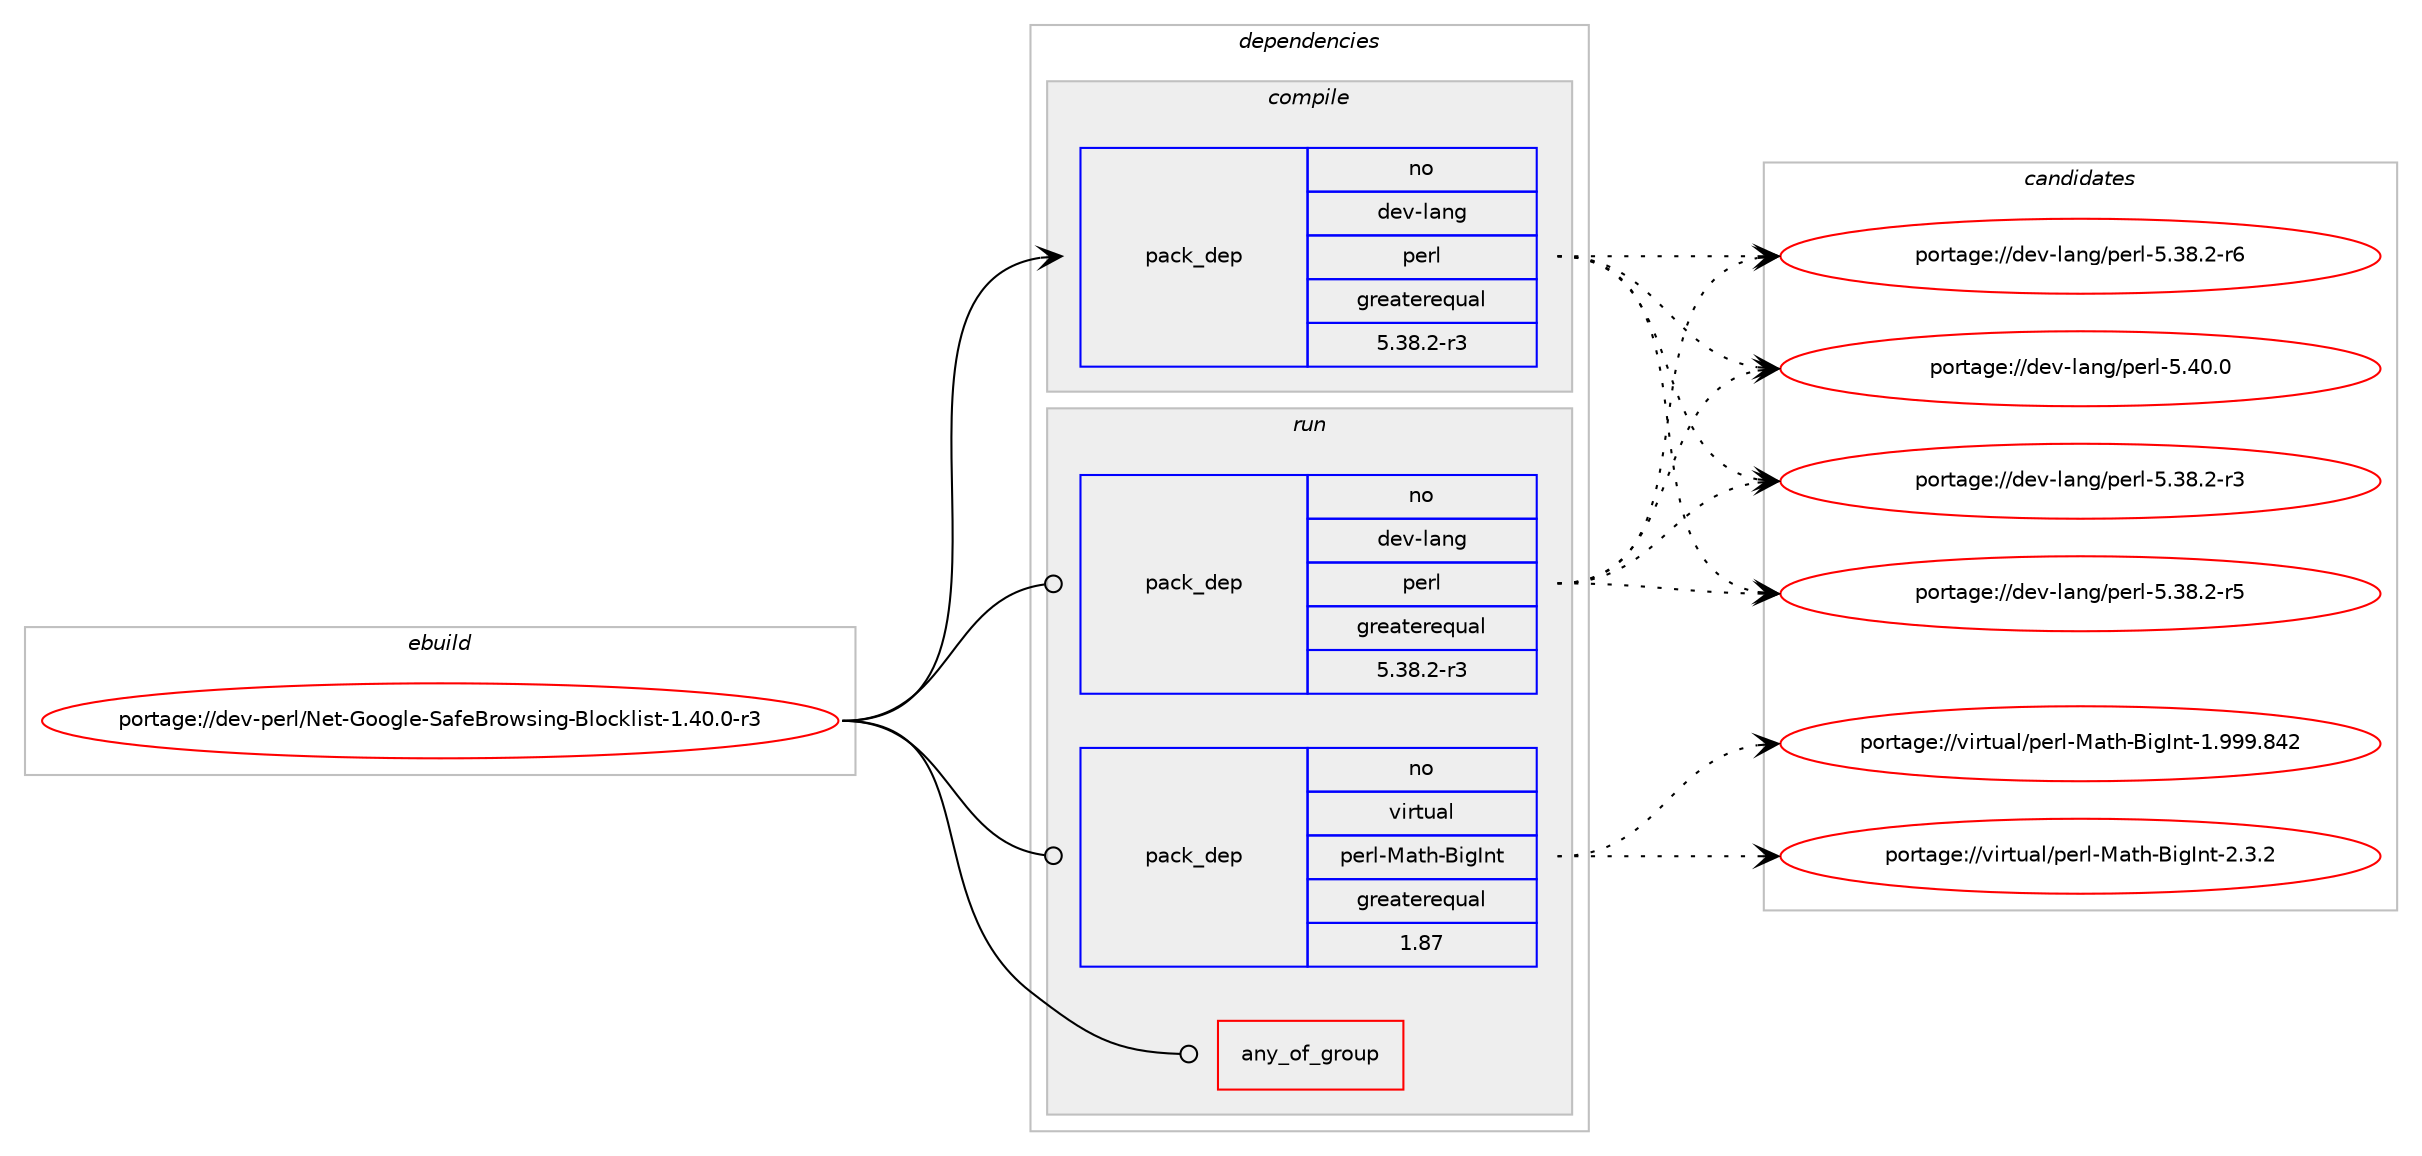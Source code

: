 digraph prolog {

# *************
# Graph options
# *************

newrank=true;
concentrate=true;
compound=true;
graph [rankdir=LR,fontname=Helvetica,fontsize=10,ranksep=1.5];#, ranksep=2.5, nodesep=0.2];
edge  [arrowhead=vee];
node  [fontname=Helvetica,fontsize=10];

# **********
# The ebuild
# **********

subgraph cluster_leftcol {
color=gray;
rank=same;
label=<<i>ebuild</i>>;
id [label="portage://dev-perl/Net-Google-SafeBrowsing-Blocklist-1.40.0-r3", color=red, width=4, href="../dev-perl/Net-Google-SafeBrowsing-Blocklist-1.40.0-r3.svg"];
}

# ****************
# The dependencies
# ****************

subgraph cluster_midcol {
color=gray;
label=<<i>dependencies</i>>;
subgraph cluster_compile {
fillcolor="#eeeeee";
style=filled;
label=<<i>compile</i>>;
subgraph pack36967 {
dependency67191 [label=<<TABLE BORDER="0" CELLBORDER="1" CELLSPACING="0" CELLPADDING="4" WIDTH="220"><TR><TD ROWSPAN="6" CELLPADDING="30">pack_dep</TD></TR><TR><TD WIDTH="110">no</TD></TR><TR><TD>dev-lang</TD></TR><TR><TD>perl</TD></TR><TR><TD>greaterequal</TD></TR><TR><TD>5.38.2-r3</TD></TR></TABLE>>, shape=none, color=blue];
}
id:e -> dependency67191:w [weight=20,style="solid",arrowhead="vee"];
}
subgraph cluster_compileandrun {
fillcolor="#eeeeee";
style=filled;
label=<<i>compile and run</i>>;
}
subgraph cluster_run {
fillcolor="#eeeeee";
style=filled;
label=<<i>run</i>>;
subgraph any1035 {
dependency67192 [label=<<TABLE BORDER="0" CELLBORDER="1" CELLSPACING="0" CELLPADDING="4"><TR><TD CELLPADDING="10">any_of_group</TD></TR></TABLE>>, shape=none, color=red];# *** BEGIN UNKNOWN DEPENDENCY TYPE (TODO) ***
# dependency67192 -> package_dependency(portage://dev-perl/Net-Google-SafeBrowsing-Blocklist-1.40.0-r3,run,no,virtual,perl-Math-BigInt-FastCalc,none,[,,],[],[])
# *** END UNKNOWN DEPENDENCY TYPE (TODO) ***

# *** BEGIN UNKNOWN DEPENDENCY TYPE (TODO) ***
# dependency67192 -> package_dependency(portage://dev-perl/Net-Google-SafeBrowsing-Blocklist-1.40.0-r3,run,no,dev-perl,Math-BigInt-GMP,none,[,,],[],[])
# *** END UNKNOWN DEPENDENCY TYPE (TODO) ***

}
id:e -> dependency67192:w [weight=20,style="solid",arrowhead="odot"];
subgraph pack36968 {
dependency67193 [label=<<TABLE BORDER="0" CELLBORDER="1" CELLSPACING="0" CELLPADDING="4" WIDTH="220"><TR><TD ROWSPAN="6" CELLPADDING="30">pack_dep</TD></TR><TR><TD WIDTH="110">no</TD></TR><TR><TD>dev-lang</TD></TR><TR><TD>perl</TD></TR><TR><TD>greaterequal</TD></TR><TR><TD>5.38.2-r3</TD></TR></TABLE>>, shape=none, color=blue];
}
id:e -> dependency67193:w [weight=20,style="solid",arrowhead="odot"];
# *** BEGIN UNKNOWN DEPENDENCY TYPE (TODO) ***
# id -> package_dependency(portage://dev-perl/Net-Google-SafeBrowsing-Blocklist-1.40.0-r3,run,no,dev-lang,perl,none,[,,],any_same_slot,[])
# *** END UNKNOWN DEPENDENCY TYPE (TODO) ***

# *** BEGIN UNKNOWN DEPENDENCY TYPE (TODO) ***
# id -> package_dependency(portage://dev-perl/Net-Google-SafeBrowsing-Blocklist-1.40.0-r3,run,no,dev-perl,URI,none,[,,],[],[])
# *** END UNKNOWN DEPENDENCY TYPE (TODO) ***

# *** BEGIN UNKNOWN DEPENDENCY TYPE (TODO) ***
# id -> package_dependency(portage://dev-perl/Net-Google-SafeBrowsing-Blocklist-1.40.0-r3,run,no,virtual,perl-DB_File,none,[,,],[],[])
# *** END UNKNOWN DEPENDENCY TYPE (TODO) ***

subgraph pack36969 {
dependency67194 [label=<<TABLE BORDER="0" CELLBORDER="1" CELLSPACING="0" CELLPADDING="4" WIDTH="220"><TR><TD ROWSPAN="6" CELLPADDING="30">pack_dep</TD></TR><TR><TD WIDTH="110">no</TD></TR><TR><TD>virtual</TD></TR><TR><TD>perl-Math-BigInt</TD></TR><TR><TD>greaterequal</TD></TR><TR><TD>1.87</TD></TR></TABLE>>, shape=none, color=blue];
}
id:e -> dependency67194:w [weight=20,style="solid",arrowhead="odot"];
}
}

# **************
# The candidates
# **************

subgraph cluster_choices {
rank=same;
color=gray;
label=<<i>candidates</i>>;

subgraph choice36967 {
color=black;
nodesep=1;
choice100101118451089711010347112101114108455346515646504511451 [label="portage://dev-lang/perl-5.38.2-r3", color=red, width=4,href="../dev-lang/perl-5.38.2-r3.svg"];
choice100101118451089711010347112101114108455346515646504511453 [label="portage://dev-lang/perl-5.38.2-r5", color=red, width=4,href="../dev-lang/perl-5.38.2-r5.svg"];
choice100101118451089711010347112101114108455346515646504511454 [label="portage://dev-lang/perl-5.38.2-r6", color=red, width=4,href="../dev-lang/perl-5.38.2-r6.svg"];
choice10010111845108971101034711210111410845534652484648 [label="portage://dev-lang/perl-5.40.0", color=red, width=4,href="../dev-lang/perl-5.40.0.svg"];
dependency67191:e -> choice100101118451089711010347112101114108455346515646504511451:w [style=dotted,weight="100"];
dependency67191:e -> choice100101118451089711010347112101114108455346515646504511453:w [style=dotted,weight="100"];
dependency67191:e -> choice100101118451089711010347112101114108455346515646504511454:w [style=dotted,weight="100"];
dependency67191:e -> choice10010111845108971101034711210111410845534652484648:w [style=dotted,weight="100"];
}
subgraph choice36968 {
color=black;
nodesep=1;
choice100101118451089711010347112101114108455346515646504511451 [label="portage://dev-lang/perl-5.38.2-r3", color=red, width=4,href="../dev-lang/perl-5.38.2-r3.svg"];
choice100101118451089711010347112101114108455346515646504511453 [label="portage://dev-lang/perl-5.38.2-r5", color=red, width=4,href="../dev-lang/perl-5.38.2-r5.svg"];
choice100101118451089711010347112101114108455346515646504511454 [label="portage://dev-lang/perl-5.38.2-r6", color=red, width=4,href="../dev-lang/perl-5.38.2-r6.svg"];
choice10010111845108971101034711210111410845534652484648 [label="portage://dev-lang/perl-5.40.0", color=red, width=4,href="../dev-lang/perl-5.40.0.svg"];
dependency67193:e -> choice100101118451089711010347112101114108455346515646504511451:w [style=dotted,weight="100"];
dependency67193:e -> choice100101118451089711010347112101114108455346515646504511453:w [style=dotted,weight="100"];
dependency67193:e -> choice100101118451089711010347112101114108455346515646504511454:w [style=dotted,weight="100"];
dependency67193:e -> choice10010111845108971101034711210111410845534652484648:w [style=dotted,weight="100"];
}
subgraph choice36969 {
color=black;
nodesep=1;
choice118105114116117971084711210111410845779711610445661051037311011645494657575746565250 [label="portage://virtual/perl-Math-BigInt-1.999.842", color=red, width=4,href="../virtual/perl-Math-BigInt-1.999.842.svg"];
choice1181051141161179710847112101114108457797116104456610510373110116455046514650 [label="portage://virtual/perl-Math-BigInt-2.3.2", color=red, width=4,href="../virtual/perl-Math-BigInt-2.3.2.svg"];
dependency67194:e -> choice118105114116117971084711210111410845779711610445661051037311011645494657575746565250:w [style=dotted,weight="100"];
dependency67194:e -> choice1181051141161179710847112101114108457797116104456610510373110116455046514650:w [style=dotted,weight="100"];
}
}

}
